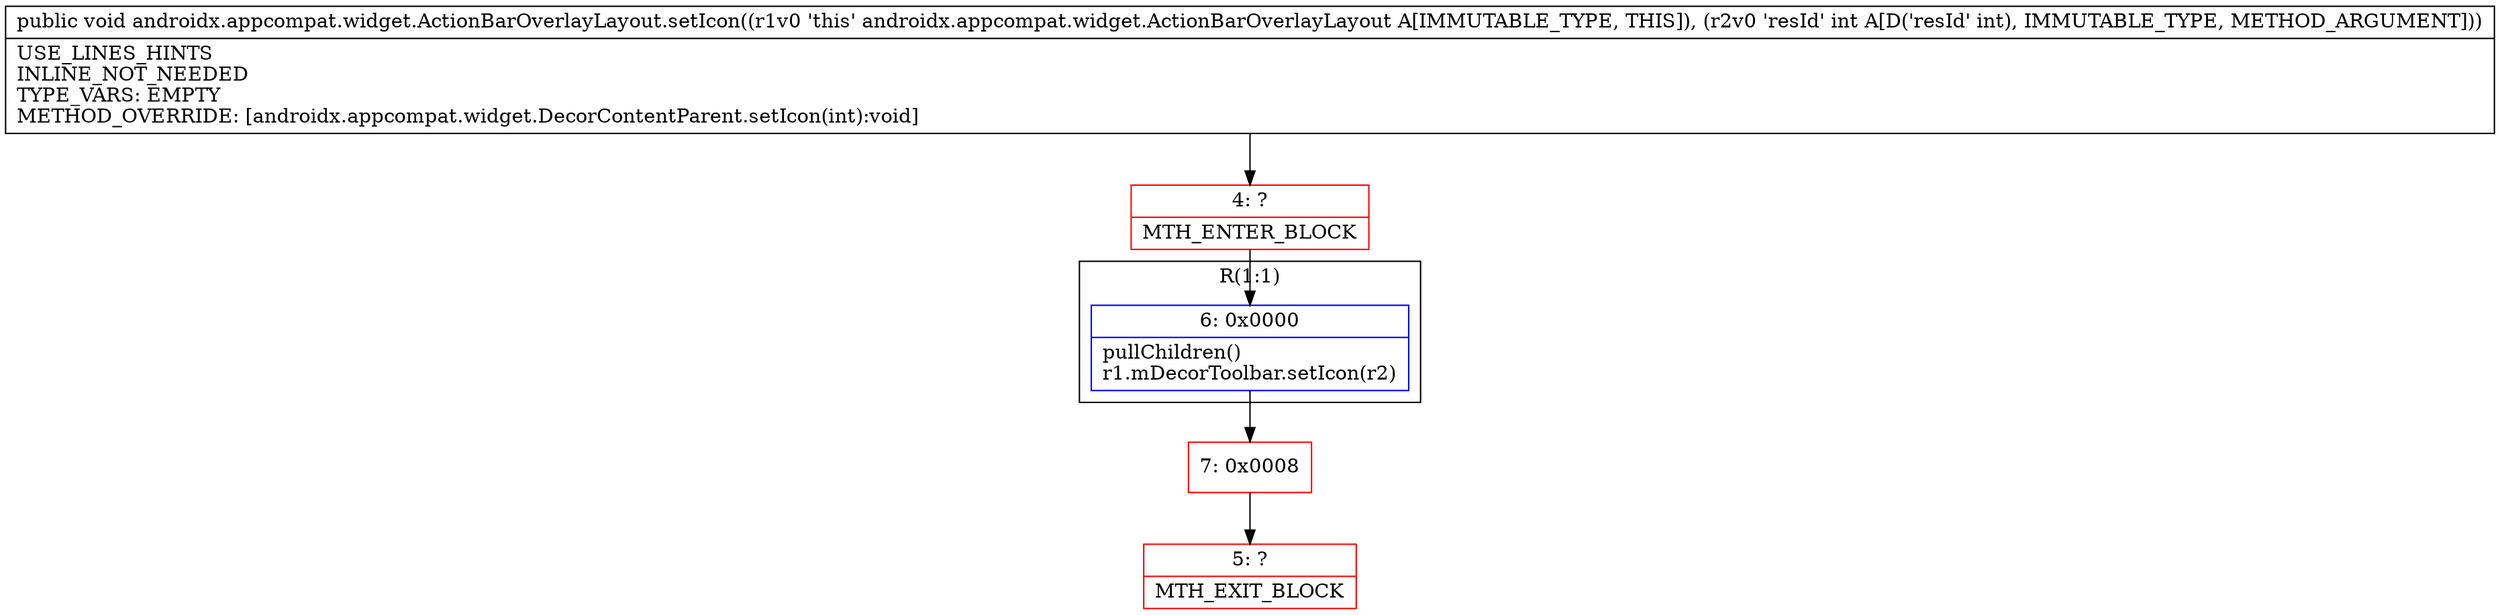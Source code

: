 digraph "CFG forandroidx.appcompat.widget.ActionBarOverlayLayout.setIcon(I)V" {
subgraph cluster_Region_1313888637 {
label = "R(1:1)";
node [shape=record,color=blue];
Node_6 [shape=record,label="{6\:\ 0x0000|pullChildren()\lr1.mDecorToolbar.setIcon(r2)\l}"];
}
Node_4 [shape=record,color=red,label="{4\:\ ?|MTH_ENTER_BLOCK\l}"];
Node_7 [shape=record,color=red,label="{7\:\ 0x0008}"];
Node_5 [shape=record,color=red,label="{5\:\ ?|MTH_EXIT_BLOCK\l}"];
MethodNode[shape=record,label="{public void androidx.appcompat.widget.ActionBarOverlayLayout.setIcon((r1v0 'this' androidx.appcompat.widget.ActionBarOverlayLayout A[IMMUTABLE_TYPE, THIS]), (r2v0 'resId' int A[D('resId' int), IMMUTABLE_TYPE, METHOD_ARGUMENT]))  | USE_LINES_HINTS\lINLINE_NOT_NEEDED\lTYPE_VARS: EMPTY\lMETHOD_OVERRIDE: [androidx.appcompat.widget.DecorContentParent.setIcon(int):void]\l}"];
MethodNode -> Node_4;Node_6 -> Node_7;
Node_4 -> Node_6;
Node_7 -> Node_5;
}

